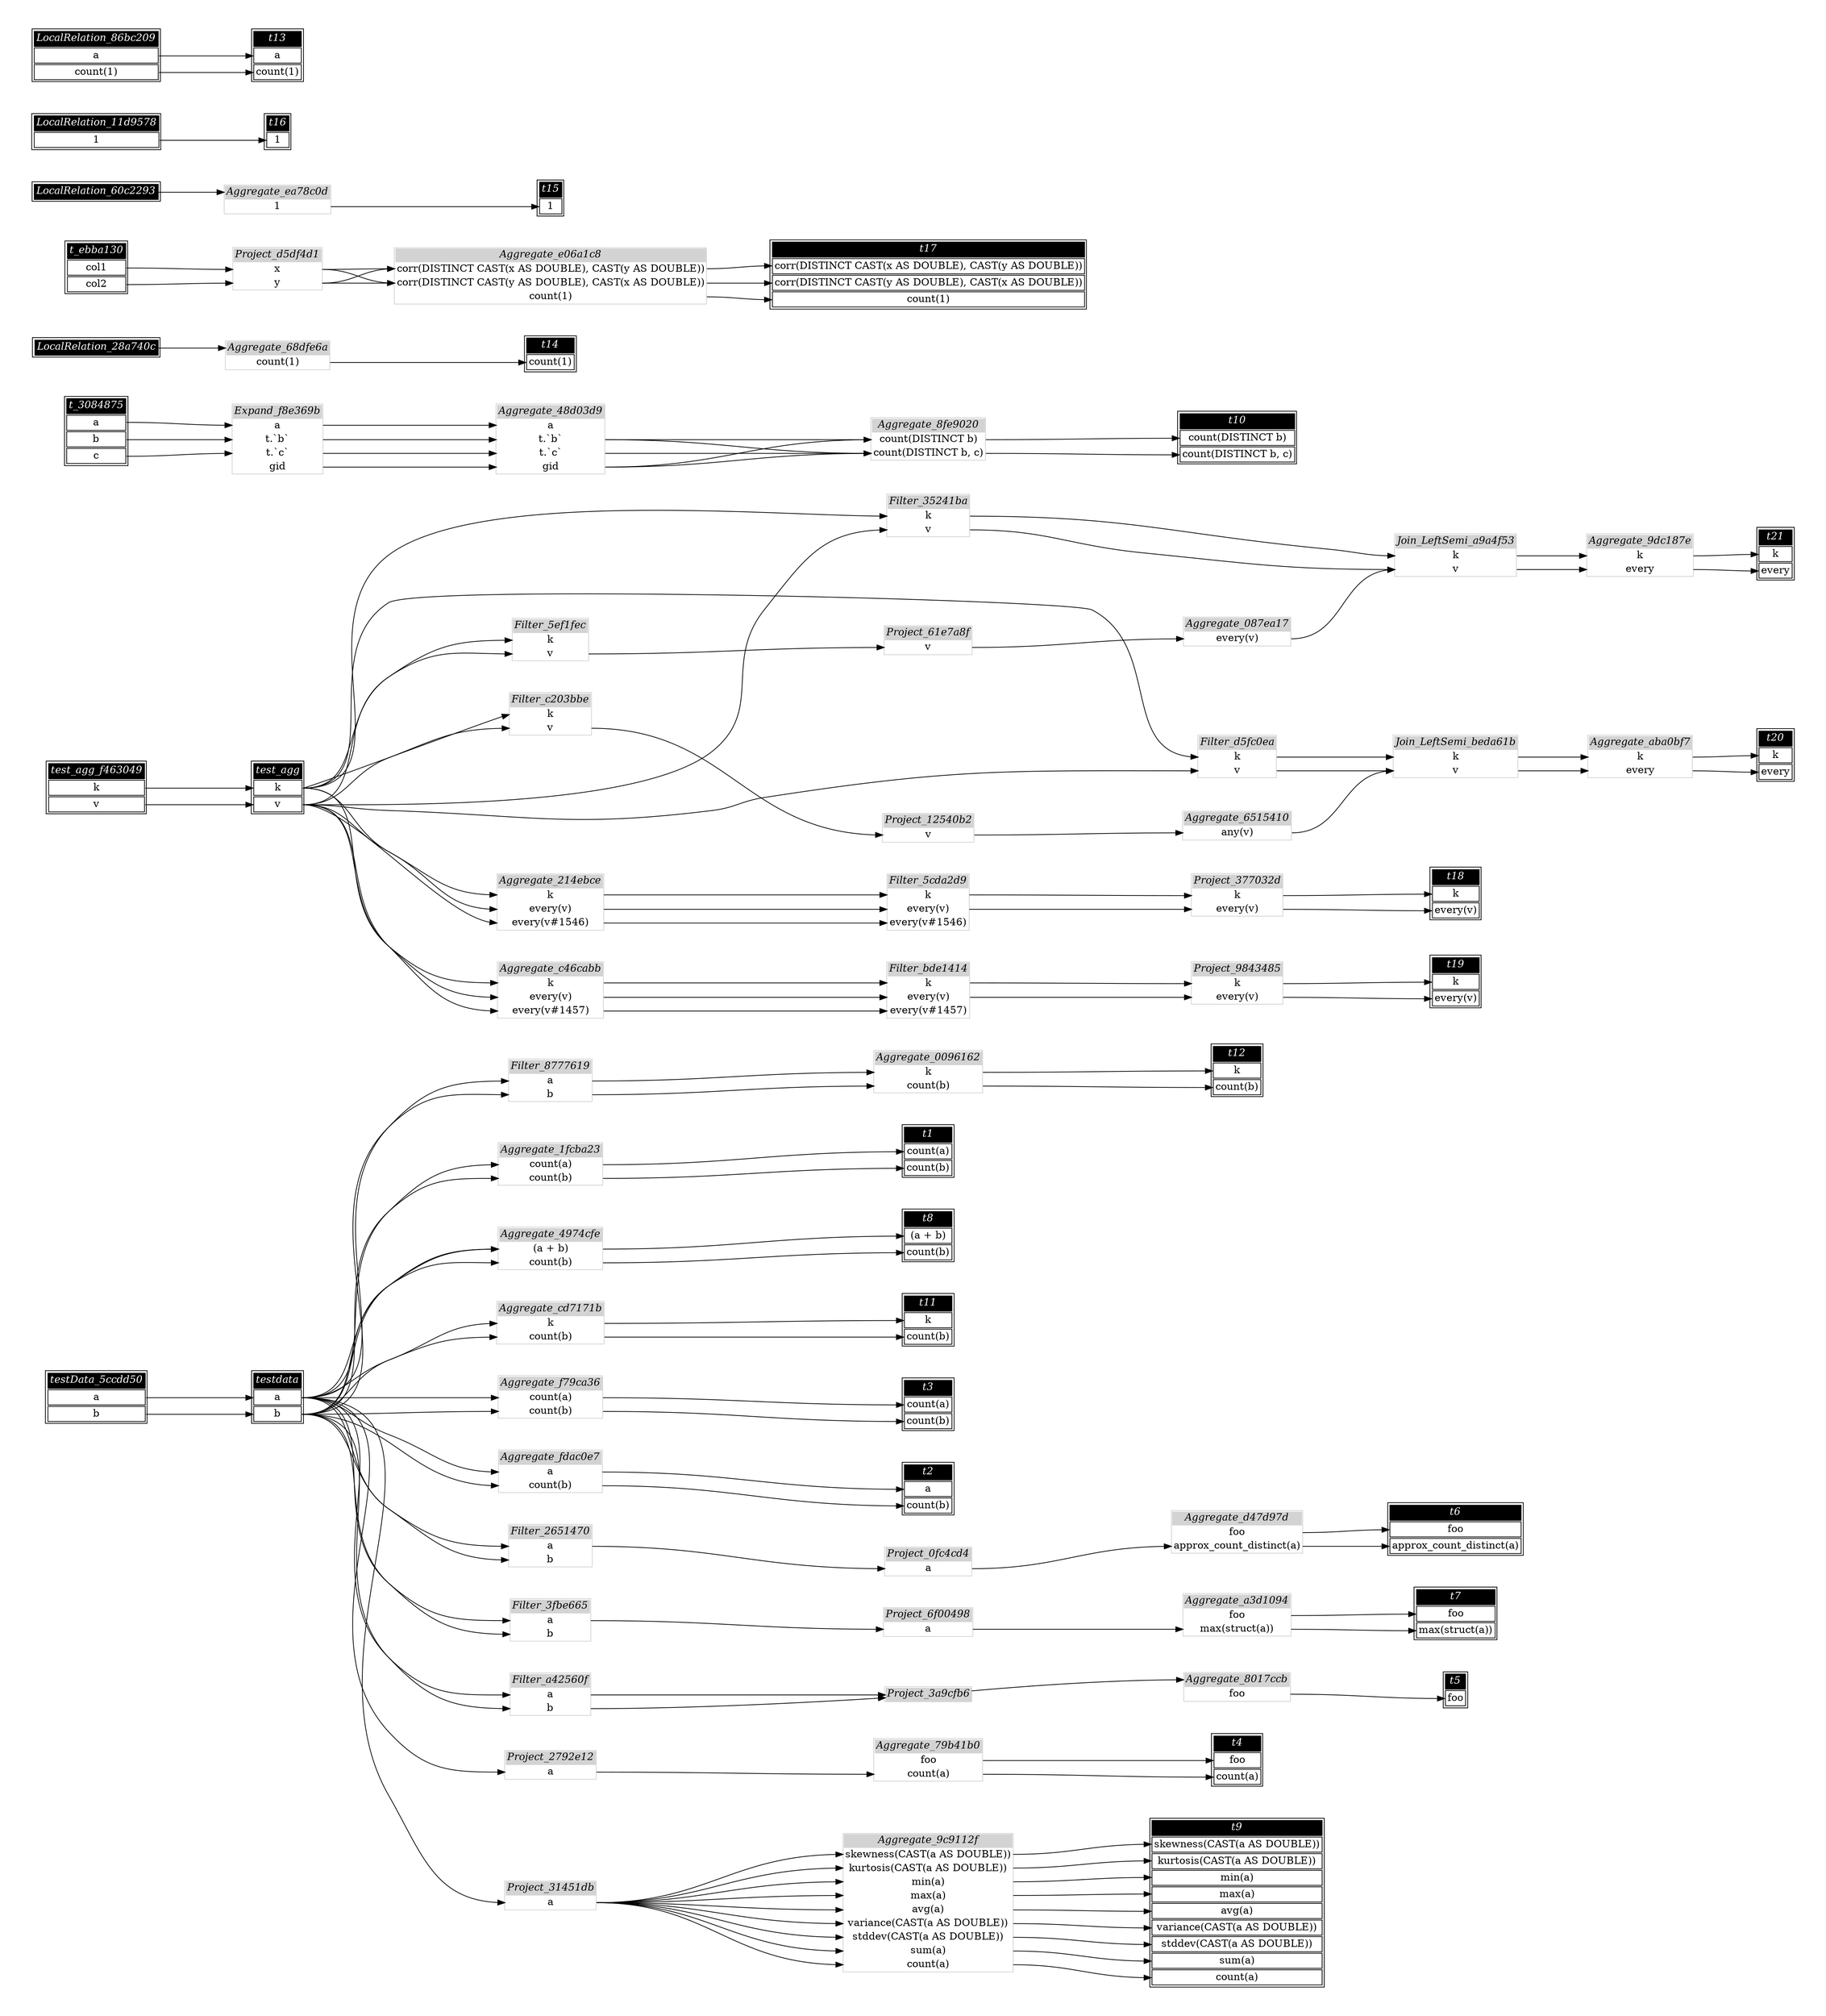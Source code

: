 // Automatically generated by SQLFlowTestSuite


digraph {
  graph [pad="0.5" nodesep="0.5" ranksep="1" fontname="Helvetica" rankdir=LR];
  node [shape=plaintext]

  
"Aggregate_0096162" [label=<
<table color="lightgray" border="1" cellborder="0" cellspacing="0">
  <tr><td bgcolor="lightgray" port="nodeName"><i>Aggregate_0096162</i></td></tr>
  <tr><td port="0">k</td></tr>
<tr><td port="1">count(b)</td></tr>
</table>>];
     

"Aggregate_087ea17" [label=<
<table color="lightgray" border="1" cellborder="0" cellspacing="0">
  <tr><td bgcolor="lightgray" port="nodeName"><i>Aggregate_087ea17</i></td></tr>
  <tr><td port="0">every(v)</td></tr>
</table>>];
     

"Aggregate_1fcba23" [label=<
<table color="lightgray" border="1" cellborder="0" cellspacing="0">
  <tr><td bgcolor="lightgray" port="nodeName"><i>Aggregate_1fcba23</i></td></tr>
  <tr><td port="0">count(a)</td></tr>
<tr><td port="1">count(b)</td></tr>
</table>>];
     

"Aggregate_214ebce" [label=<
<table color="lightgray" border="1" cellborder="0" cellspacing="0">
  <tr><td bgcolor="lightgray" port="nodeName"><i>Aggregate_214ebce</i></td></tr>
  <tr><td port="0">k</td></tr>
<tr><td port="1">every(v)</td></tr>
<tr><td port="2">every(v#1546)</td></tr>
</table>>];
     

"Aggregate_48d03d9" [label=<
<table color="lightgray" border="1" cellborder="0" cellspacing="0">
  <tr><td bgcolor="lightgray" port="nodeName"><i>Aggregate_48d03d9</i></td></tr>
  <tr><td port="0">a</td></tr>
<tr><td port="1">t.`b`</td></tr>
<tr><td port="2">t.`c`</td></tr>
<tr><td port="3">gid</td></tr>
</table>>];
     

"Aggregate_4974cfe" [label=<
<table color="lightgray" border="1" cellborder="0" cellspacing="0">
  <tr><td bgcolor="lightgray" port="nodeName"><i>Aggregate_4974cfe</i></td></tr>
  <tr><td port="0">(a + b)</td></tr>
<tr><td port="1">count(b)</td></tr>
</table>>];
     

"Aggregate_6515410" [label=<
<table color="lightgray" border="1" cellborder="0" cellspacing="0">
  <tr><td bgcolor="lightgray" port="nodeName"><i>Aggregate_6515410</i></td></tr>
  <tr><td port="0">any(v)</td></tr>
</table>>];
     

"Aggregate_68dfe6a" [label=<
<table color="lightgray" border="1" cellborder="0" cellspacing="0">
  <tr><td bgcolor="lightgray" port="nodeName"><i>Aggregate_68dfe6a</i></td></tr>
  <tr><td port="0">count(1)</td></tr>
</table>>];
     

"Aggregate_79b41b0" [label=<
<table color="lightgray" border="1" cellborder="0" cellspacing="0">
  <tr><td bgcolor="lightgray" port="nodeName"><i>Aggregate_79b41b0</i></td></tr>
  <tr><td port="0">foo</td></tr>
<tr><td port="1">count(a)</td></tr>
</table>>];
     

"Aggregate_8017ccb" [label=<
<table color="lightgray" border="1" cellborder="0" cellspacing="0">
  <tr><td bgcolor="lightgray" port="nodeName"><i>Aggregate_8017ccb</i></td></tr>
  <tr><td port="0">foo</td></tr>
</table>>];
     

"Aggregate_8fe9020" [label=<
<table color="lightgray" border="1" cellborder="0" cellspacing="0">
  <tr><td bgcolor="lightgray" port="nodeName"><i>Aggregate_8fe9020</i></td></tr>
  <tr><td port="0">count(DISTINCT b)</td></tr>
<tr><td port="1">count(DISTINCT b, c)</td></tr>
</table>>];
     

"Aggregate_9c9112f" [label=<
<table color="lightgray" border="1" cellborder="0" cellspacing="0">
  <tr><td bgcolor="lightgray" port="nodeName"><i>Aggregate_9c9112f</i></td></tr>
  <tr><td port="0">skewness(CAST(a AS DOUBLE))</td></tr>
<tr><td port="1">kurtosis(CAST(a AS DOUBLE))</td></tr>
<tr><td port="2">min(a)</td></tr>
<tr><td port="3">max(a)</td></tr>
<tr><td port="4">avg(a)</td></tr>
<tr><td port="5">variance(CAST(a AS DOUBLE))</td></tr>
<tr><td port="6">stddev(CAST(a AS DOUBLE))</td></tr>
<tr><td port="7">sum(a)</td></tr>
<tr><td port="8">count(a)</td></tr>
</table>>];
     

"Aggregate_9dc187e" [label=<
<table color="lightgray" border="1" cellborder="0" cellspacing="0">
  <tr><td bgcolor="lightgray" port="nodeName"><i>Aggregate_9dc187e</i></td></tr>
  <tr><td port="0">k</td></tr>
<tr><td port="1">every</td></tr>
</table>>];
     

"Aggregate_a3d1094" [label=<
<table color="lightgray" border="1" cellborder="0" cellspacing="0">
  <tr><td bgcolor="lightgray" port="nodeName"><i>Aggregate_a3d1094</i></td></tr>
  <tr><td port="0">foo</td></tr>
<tr><td port="1">max(struct(a))</td></tr>
</table>>];
     

"Aggregate_aba0bf7" [label=<
<table color="lightgray" border="1" cellborder="0" cellspacing="0">
  <tr><td bgcolor="lightgray" port="nodeName"><i>Aggregate_aba0bf7</i></td></tr>
  <tr><td port="0">k</td></tr>
<tr><td port="1">every</td></tr>
</table>>];
     

"Aggregate_c46cabb" [label=<
<table color="lightgray" border="1" cellborder="0" cellspacing="0">
  <tr><td bgcolor="lightgray" port="nodeName"><i>Aggregate_c46cabb</i></td></tr>
  <tr><td port="0">k</td></tr>
<tr><td port="1">every(v)</td></tr>
<tr><td port="2">every(v#1457)</td></tr>
</table>>];
     

"Aggregate_cd7171b" [label=<
<table color="lightgray" border="1" cellborder="0" cellspacing="0">
  <tr><td bgcolor="lightgray" port="nodeName"><i>Aggregate_cd7171b</i></td></tr>
  <tr><td port="0">k</td></tr>
<tr><td port="1">count(b)</td></tr>
</table>>];
     

"Aggregate_d47d97d" [label=<
<table color="lightgray" border="1" cellborder="0" cellspacing="0">
  <tr><td bgcolor="lightgray" port="nodeName"><i>Aggregate_d47d97d</i></td></tr>
  <tr><td port="0">foo</td></tr>
<tr><td port="1">approx_count_distinct(a)</td></tr>
</table>>];
     

"Aggregate_e06a1c8" [label=<
<table color="lightgray" border="1" cellborder="0" cellspacing="0">
  <tr><td bgcolor="lightgray" port="nodeName"><i>Aggregate_e06a1c8</i></td></tr>
  <tr><td port="0">corr(DISTINCT CAST(x AS DOUBLE), CAST(y AS DOUBLE))</td></tr>
<tr><td port="1">corr(DISTINCT CAST(y AS DOUBLE), CAST(x AS DOUBLE))</td></tr>
<tr><td port="2">count(1)</td></tr>
</table>>];
     

"Aggregate_ea78c0d" [label=<
<table color="lightgray" border="1" cellborder="0" cellspacing="0">
  <tr><td bgcolor="lightgray" port="nodeName"><i>Aggregate_ea78c0d</i></td></tr>
  <tr><td port="0">1</td></tr>
</table>>];
     

"Aggregate_f79ca36" [label=<
<table color="lightgray" border="1" cellborder="0" cellspacing="0">
  <tr><td bgcolor="lightgray" port="nodeName"><i>Aggregate_f79ca36</i></td></tr>
  <tr><td port="0">count(a)</td></tr>
<tr><td port="1">count(b)</td></tr>
</table>>];
     

"Aggregate_fdac0e7" [label=<
<table color="lightgray" border="1" cellborder="0" cellspacing="0">
  <tr><td bgcolor="lightgray" port="nodeName"><i>Aggregate_fdac0e7</i></td></tr>
  <tr><td port="0">a</td></tr>
<tr><td port="1">count(b)</td></tr>
</table>>];
     

"Expand_f8e369b" [label=<
<table color="lightgray" border="1" cellborder="0" cellspacing="0">
  <tr><td bgcolor="lightgray" port="nodeName"><i>Expand_f8e369b</i></td></tr>
  <tr><td port="0">a</td></tr>
<tr><td port="1">t.`b`</td></tr>
<tr><td port="2">t.`c`</td></tr>
<tr><td port="3">gid</td></tr>
</table>>];
     

"Filter_2651470" [label=<
<table color="lightgray" border="1" cellborder="0" cellspacing="0">
  <tr><td bgcolor="lightgray" port="nodeName"><i>Filter_2651470</i></td></tr>
  <tr><td port="0">a</td></tr>
<tr><td port="1">b</td></tr>
</table>>];
     

"Filter_35241ba" [label=<
<table color="lightgray" border="1" cellborder="0" cellspacing="0">
  <tr><td bgcolor="lightgray" port="nodeName"><i>Filter_35241ba</i></td></tr>
  <tr><td port="0">k</td></tr>
<tr><td port="1">v</td></tr>
</table>>];
     

"Filter_3fbe665" [label=<
<table color="lightgray" border="1" cellborder="0" cellspacing="0">
  <tr><td bgcolor="lightgray" port="nodeName"><i>Filter_3fbe665</i></td></tr>
  <tr><td port="0">a</td></tr>
<tr><td port="1">b</td></tr>
</table>>];
     

"Filter_5cda2d9" [label=<
<table color="lightgray" border="1" cellborder="0" cellspacing="0">
  <tr><td bgcolor="lightgray" port="nodeName"><i>Filter_5cda2d9</i></td></tr>
  <tr><td port="0">k</td></tr>
<tr><td port="1">every(v)</td></tr>
<tr><td port="2">every(v#1546)</td></tr>
</table>>];
     

"Filter_5ef1fec" [label=<
<table color="lightgray" border="1" cellborder="0" cellspacing="0">
  <tr><td bgcolor="lightgray" port="nodeName"><i>Filter_5ef1fec</i></td></tr>
  <tr><td port="0">k</td></tr>
<tr><td port="1">v</td></tr>
</table>>];
     

"Filter_8777619" [label=<
<table color="lightgray" border="1" cellborder="0" cellspacing="0">
  <tr><td bgcolor="lightgray" port="nodeName"><i>Filter_8777619</i></td></tr>
  <tr><td port="0">a</td></tr>
<tr><td port="1">b</td></tr>
</table>>];
     

"Filter_a42560f" [label=<
<table color="lightgray" border="1" cellborder="0" cellspacing="0">
  <tr><td bgcolor="lightgray" port="nodeName"><i>Filter_a42560f</i></td></tr>
  <tr><td port="0">a</td></tr>
<tr><td port="1">b</td></tr>
</table>>];
     

"Filter_bde1414" [label=<
<table color="lightgray" border="1" cellborder="0" cellspacing="0">
  <tr><td bgcolor="lightgray" port="nodeName"><i>Filter_bde1414</i></td></tr>
  <tr><td port="0">k</td></tr>
<tr><td port="1">every(v)</td></tr>
<tr><td port="2">every(v#1457)</td></tr>
</table>>];
     

"Filter_c203bbe" [label=<
<table color="lightgray" border="1" cellborder="0" cellspacing="0">
  <tr><td bgcolor="lightgray" port="nodeName"><i>Filter_c203bbe</i></td></tr>
  <tr><td port="0">k</td></tr>
<tr><td port="1">v</td></tr>
</table>>];
     

"Filter_d5fc0ea" [label=<
<table color="lightgray" border="1" cellborder="0" cellspacing="0">
  <tr><td bgcolor="lightgray" port="nodeName"><i>Filter_d5fc0ea</i></td></tr>
  <tr><td port="0">k</td></tr>
<tr><td port="1">v</td></tr>
</table>>];
     

"Join_LeftSemi_a9a4f53" [label=<
<table color="lightgray" border="1" cellborder="0" cellspacing="0">
  <tr><td bgcolor="lightgray" port="nodeName"><i>Join_LeftSemi_a9a4f53</i></td></tr>
  <tr><td port="0">k</td></tr>
<tr><td port="1">v</td></tr>
</table>>];
     

"Join_LeftSemi_beda61b" [label=<
<table color="lightgray" border="1" cellborder="0" cellspacing="0">
  <tr><td bgcolor="lightgray" port="nodeName"><i>Join_LeftSemi_beda61b</i></td></tr>
  <tr><td port="0">k</td></tr>
<tr><td port="1">v</td></tr>
</table>>];
     

"LocalRelation_11d9578" [color="black" label=<
<table>
  <tr><td bgcolor="black" port="nodeName"><i><font color="white">LocalRelation_11d9578</font></i></td></tr>
  <tr><td port="0">1</td></tr>
</table>>];
     

"LocalRelation_28a740c" [color="black" label=<
<table>
  <tr><td bgcolor="black" port="nodeName"><i><font color="white">LocalRelation_28a740c</font></i></td></tr>
  
</table>>];
     

"LocalRelation_60c2293" [color="black" label=<
<table>
  <tr><td bgcolor="black" port="nodeName"><i><font color="white">LocalRelation_60c2293</font></i></td></tr>
  
</table>>];
     

"LocalRelation_86bc209" [color="black" label=<
<table>
  <tr><td bgcolor="black" port="nodeName"><i><font color="white">LocalRelation_86bc209</font></i></td></tr>
  <tr><td port="0">a</td></tr>
<tr><td port="1">count(1)</td></tr>
</table>>];
     

"Project_0fc4cd4" [label=<
<table color="lightgray" border="1" cellborder="0" cellspacing="0">
  <tr><td bgcolor="lightgray" port="nodeName"><i>Project_0fc4cd4</i></td></tr>
  <tr><td port="0">a</td></tr>
</table>>];
     

"Project_12540b2" [label=<
<table color="lightgray" border="1" cellborder="0" cellspacing="0">
  <tr><td bgcolor="lightgray" port="nodeName"><i>Project_12540b2</i></td></tr>
  <tr><td port="0">v</td></tr>
</table>>];
     

"Project_2792e12" [label=<
<table color="lightgray" border="1" cellborder="0" cellspacing="0">
  <tr><td bgcolor="lightgray" port="nodeName"><i>Project_2792e12</i></td></tr>
  <tr><td port="0">a</td></tr>
</table>>];
     

"Project_31451db" [label=<
<table color="lightgray" border="1" cellborder="0" cellspacing="0">
  <tr><td bgcolor="lightgray" port="nodeName"><i>Project_31451db</i></td></tr>
  <tr><td port="0">a</td></tr>
</table>>];
     

"Project_377032d" [label=<
<table color="lightgray" border="1" cellborder="0" cellspacing="0">
  <tr><td bgcolor="lightgray" port="nodeName"><i>Project_377032d</i></td></tr>
  <tr><td port="0">k</td></tr>
<tr><td port="1">every(v)</td></tr>
</table>>];
     

"Project_3a9cfb6" [label=<
<table color="lightgray" border="1" cellborder="0" cellspacing="0">
  <tr><td bgcolor="lightgray" port="nodeName"><i>Project_3a9cfb6</i></td></tr>
  
</table>>];
     

"Project_61e7a8f" [label=<
<table color="lightgray" border="1" cellborder="0" cellspacing="0">
  <tr><td bgcolor="lightgray" port="nodeName"><i>Project_61e7a8f</i></td></tr>
  <tr><td port="0">v</td></tr>
</table>>];
     

"Project_6f00498" [label=<
<table color="lightgray" border="1" cellborder="0" cellspacing="0">
  <tr><td bgcolor="lightgray" port="nodeName"><i>Project_6f00498</i></td></tr>
  <tr><td port="0">a</td></tr>
</table>>];
     

"Project_9843485" [label=<
<table color="lightgray" border="1" cellborder="0" cellspacing="0">
  <tr><td bgcolor="lightgray" port="nodeName"><i>Project_9843485</i></td></tr>
  <tr><td port="0">k</td></tr>
<tr><td port="1">every(v)</td></tr>
</table>>];
     

"Project_d5df4d1" [label=<
<table color="lightgray" border="1" cellborder="0" cellspacing="0">
  <tr><td bgcolor="lightgray" port="nodeName"><i>Project_d5df4d1</i></td></tr>
  <tr><td port="0">x</td></tr>
<tr><td port="1">y</td></tr>
</table>>];
     

"t1" [color="black" label=<
<table>
  <tr><td bgcolor="black" port="nodeName"><i><font color="white">t1</font></i></td></tr>
  <tr><td port="0">count(a)</td></tr>
<tr><td port="1">count(b)</td></tr>
</table>>];
     

"t10" [color="black" label=<
<table>
  <tr><td bgcolor="black" port="nodeName"><i><font color="white">t10</font></i></td></tr>
  <tr><td port="0">count(DISTINCT b)</td></tr>
<tr><td port="1">count(DISTINCT b, c)</td></tr>
</table>>];
     

"t11" [color="black" label=<
<table>
  <tr><td bgcolor="black" port="nodeName"><i><font color="white">t11</font></i></td></tr>
  <tr><td port="0">k</td></tr>
<tr><td port="1">count(b)</td></tr>
</table>>];
     

"t12" [color="black" label=<
<table>
  <tr><td bgcolor="black" port="nodeName"><i><font color="white">t12</font></i></td></tr>
  <tr><td port="0">k</td></tr>
<tr><td port="1">count(b)</td></tr>
</table>>];
     

"t13" [color="black" label=<
<table>
  <tr><td bgcolor="black" port="nodeName"><i><font color="white">t13</font></i></td></tr>
  <tr><td port="0">a</td></tr>
<tr><td port="1">count(1)</td></tr>
</table>>];
     

"t14" [color="black" label=<
<table>
  <tr><td bgcolor="black" port="nodeName"><i><font color="white">t14</font></i></td></tr>
  <tr><td port="0">count(1)</td></tr>
</table>>];
     

"t15" [color="black" label=<
<table>
  <tr><td bgcolor="black" port="nodeName"><i><font color="white">t15</font></i></td></tr>
  <tr><td port="0">1</td></tr>
</table>>];
     

"t16" [color="black" label=<
<table>
  <tr><td bgcolor="black" port="nodeName"><i><font color="white">t16</font></i></td></tr>
  <tr><td port="0">1</td></tr>
</table>>];
     

"t17" [color="black" label=<
<table>
  <tr><td bgcolor="black" port="nodeName"><i><font color="white">t17</font></i></td></tr>
  <tr><td port="0">corr(DISTINCT CAST(x AS DOUBLE), CAST(y AS DOUBLE))</td></tr>
<tr><td port="1">corr(DISTINCT CAST(y AS DOUBLE), CAST(x AS DOUBLE))</td></tr>
<tr><td port="2">count(1)</td></tr>
</table>>];
     

"t18" [color="black" label=<
<table>
  <tr><td bgcolor="black" port="nodeName"><i><font color="white">t18</font></i></td></tr>
  <tr><td port="0">k</td></tr>
<tr><td port="1">every(v)</td></tr>
</table>>];
     

"t19" [color="black" label=<
<table>
  <tr><td bgcolor="black" port="nodeName"><i><font color="white">t19</font></i></td></tr>
  <tr><td port="0">k</td></tr>
<tr><td port="1">every(v)</td></tr>
</table>>];
     

"t2" [color="black" label=<
<table>
  <tr><td bgcolor="black" port="nodeName"><i><font color="white">t2</font></i></td></tr>
  <tr><td port="0">a</td></tr>
<tr><td port="1">count(b)</td></tr>
</table>>];
     

"t20" [color="black" label=<
<table>
  <tr><td bgcolor="black" port="nodeName"><i><font color="white">t20</font></i></td></tr>
  <tr><td port="0">k</td></tr>
<tr><td port="1">every</td></tr>
</table>>];
     

"t21" [color="black" label=<
<table>
  <tr><td bgcolor="black" port="nodeName"><i><font color="white">t21</font></i></td></tr>
  <tr><td port="0">k</td></tr>
<tr><td port="1">every</td></tr>
</table>>];
     

"t3" [color="black" label=<
<table>
  <tr><td bgcolor="black" port="nodeName"><i><font color="white">t3</font></i></td></tr>
  <tr><td port="0">count(a)</td></tr>
<tr><td port="1">count(b)</td></tr>
</table>>];
     

"t4" [color="black" label=<
<table>
  <tr><td bgcolor="black" port="nodeName"><i><font color="white">t4</font></i></td></tr>
  <tr><td port="0">foo</td></tr>
<tr><td port="1">count(a)</td></tr>
</table>>];
     

"t5" [color="black" label=<
<table>
  <tr><td bgcolor="black" port="nodeName"><i><font color="white">t5</font></i></td></tr>
  <tr><td port="0">foo</td></tr>
</table>>];
     

"t6" [color="black" label=<
<table>
  <tr><td bgcolor="black" port="nodeName"><i><font color="white">t6</font></i></td></tr>
  <tr><td port="0">foo</td></tr>
<tr><td port="1">approx_count_distinct(a)</td></tr>
</table>>];
     

"t7" [color="black" label=<
<table>
  <tr><td bgcolor="black" port="nodeName"><i><font color="white">t7</font></i></td></tr>
  <tr><td port="0">foo</td></tr>
<tr><td port="1">max(struct(a))</td></tr>
</table>>];
     

"t8" [color="black" label=<
<table>
  <tr><td bgcolor="black" port="nodeName"><i><font color="white">t8</font></i></td></tr>
  <tr><td port="0">(a + b)</td></tr>
<tr><td port="1">count(b)</td></tr>
</table>>];
     

"t9" [color="black" label=<
<table>
  <tr><td bgcolor="black" port="nodeName"><i><font color="white">t9</font></i></td></tr>
  <tr><td port="0">skewness(CAST(a AS DOUBLE))</td></tr>
<tr><td port="1">kurtosis(CAST(a AS DOUBLE))</td></tr>
<tr><td port="2">min(a)</td></tr>
<tr><td port="3">max(a)</td></tr>
<tr><td port="4">avg(a)</td></tr>
<tr><td port="5">variance(CAST(a AS DOUBLE))</td></tr>
<tr><td port="6">stddev(CAST(a AS DOUBLE))</td></tr>
<tr><td port="7">sum(a)</td></tr>
<tr><td port="8">count(a)</td></tr>
</table>>];
     

"t_3084875" [color="black" label=<
<table>
  <tr><td bgcolor="black" port="nodeName"><i><font color="white">t_3084875</font></i></td></tr>
  <tr><td port="0">a</td></tr>
<tr><td port="1">b</td></tr>
<tr><td port="2">c</td></tr>
</table>>];
     

"t_ebba130" [color="black" label=<
<table>
  <tr><td bgcolor="black" port="nodeName"><i><font color="white">t_ebba130</font></i></td></tr>
  <tr><td port="0">col1</td></tr>
<tr><td port="1">col2</td></tr>
</table>>];
     

"testData_5ccdd50" [color="black" label=<
<table>
  <tr><td bgcolor="black" port="nodeName"><i><font color="white">testData_5ccdd50</font></i></td></tr>
  <tr><td port="0">a</td></tr>
<tr><td port="1">b</td></tr>
</table>>];
     

"test_agg" [color="black" label=<
<table>
  <tr><td bgcolor="black" port="nodeName"><i><font color="white">test_agg</font></i></td></tr>
  <tr><td port="0">k</td></tr>
<tr><td port="1">v</td></tr>
</table>>];
     

"test_agg_f463049" [color="black" label=<
<table>
  <tr><td bgcolor="black" port="nodeName"><i><font color="white">test_agg_f463049</font></i></td></tr>
  <tr><td port="0">k</td></tr>
<tr><td port="1">v</td></tr>
</table>>];
     

"testdata" [color="black" label=<
<table>
  <tr><td bgcolor="black" port="nodeName"><i><font color="white">testdata</font></i></td></tr>
  <tr><td port="0">a</td></tr>
<tr><td port="1">b</td></tr>
</table>>];
     
  "Aggregate_0096162":0 -> "t12":0;
"Aggregate_0096162":1 -> "t12":1;
"Aggregate_087ea17":0 -> "Join_LeftSemi_a9a4f53":1;
"Aggregate_1fcba23":0 -> "t1":0;
"Aggregate_1fcba23":1 -> "t1":1;
"Aggregate_214ebce":0 -> "Filter_5cda2d9":0;
"Aggregate_214ebce":1 -> "Filter_5cda2d9":1;
"Aggregate_214ebce":2 -> "Filter_5cda2d9":2;
"Aggregate_48d03d9":1 -> "Aggregate_8fe9020":0;
"Aggregate_48d03d9":1 -> "Aggregate_8fe9020":1;
"Aggregate_48d03d9":2 -> "Aggregate_8fe9020":1;
"Aggregate_48d03d9":3 -> "Aggregate_8fe9020":0;
"Aggregate_48d03d9":3 -> "Aggregate_8fe9020":1;
"Aggregate_4974cfe":0 -> "t8":0;
"Aggregate_4974cfe":1 -> "t8":1;
"Aggregate_6515410":0 -> "Join_LeftSemi_beda61b":1;
"Aggregate_68dfe6a":0 -> "t14":0;
"Aggregate_79b41b0":0 -> "t4":0;
"Aggregate_79b41b0":1 -> "t4":1;
"Aggregate_8017ccb":0 -> "t5":0;
"Aggregate_8fe9020":0 -> "t10":0;
"Aggregate_8fe9020":1 -> "t10":1;
"Aggregate_9c9112f":0 -> "t9":0;
"Aggregate_9c9112f":1 -> "t9":1;
"Aggregate_9c9112f":2 -> "t9":2;
"Aggregate_9c9112f":3 -> "t9":3;
"Aggregate_9c9112f":4 -> "t9":4;
"Aggregate_9c9112f":5 -> "t9":5;
"Aggregate_9c9112f":6 -> "t9":6;
"Aggregate_9c9112f":7 -> "t9":7;
"Aggregate_9c9112f":8 -> "t9":8;
"Aggregate_9dc187e":0 -> "t21":0;
"Aggregate_9dc187e":1 -> "t21":1;
"Aggregate_a3d1094":0 -> "t7":0;
"Aggregate_a3d1094":1 -> "t7":1;
"Aggregate_aba0bf7":0 -> "t20":0;
"Aggregate_aba0bf7":1 -> "t20":1;
"Aggregate_c46cabb":0 -> "Filter_bde1414":0;
"Aggregate_c46cabb":1 -> "Filter_bde1414":1;
"Aggregate_c46cabb":2 -> "Filter_bde1414":2;
"Aggregate_cd7171b":0 -> "t11":0;
"Aggregate_cd7171b":1 -> "t11":1;
"Aggregate_d47d97d":0 -> "t6":0;
"Aggregate_d47d97d":1 -> "t6":1;
"Aggregate_e06a1c8":0 -> "t17":0;
"Aggregate_e06a1c8":1 -> "t17":1;
"Aggregate_e06a1c8":2 -> "t17":2;
"Aggregate_ea78c0d":0 -> "t15":0;
"Aggregate_f79ca36":0 -> "t3":0;
"Aggregate_f79ca36":1 -> "t3":1;
"Aggregate_fdac0e7":0 -> "t2":0;
"Aggregate_fdac0e7":1 -> "t2":1;
"Expand_f8e369b":0 -> "Aggregate_48d03d9":0;
"Expand_f8e369b":1 -> "Aggregate_48d03d9":1;
"Expand_f8e369b":2 -> "Aggregate_48d03d9":2;
"Expand_f8e369b":3 -> "Aggregate_48d03d9":3;
"Filter_2651470":0 -> "Project_0fc4cd4":0;
"Filter_35241ba":0 -> "Join_LeftSemi_a9a4f53":0;
"Filter_35241ba":1 -> "Join_LeftSemi_a9a4f53":1;
"Filter_3fbe665":0 -> "Project_6f00498":0;
"Filter_5cda2d9":0 -> "Project_377032d":0;
"Filter_5cda2d9":1 -> "Project_377032d":1;
"Filter_5ef1fec":1 -> "Project_61e7a8f":0;
"Filter_8777619":0 -> "Aggregate_0096162":0;
"Filter_8777619":1 -> "Aggregate_0096162":1;
"Filter_a42560f":0 -> "Project_3a9cfb6":nodeName;
"Filter_a42560f":1 -> "Project_3a9cfb6":nodeName;
"Filter_bde1414":0 -> "Project_9843485":0;
"Filter_bde1414":1 -> "Project_9843485":1;
"Filter_c203bbe":1 -> "Project_12540b2":0;
"Filter_d5fc0ea":0 -> "Join_LeftSemi_beda61b":0;
"Filter_d5fc0ea":1 -> "Join_LeftSemi_beda61b":1;
"Join_LeftSemi_a9a4f53":0 -> "Aggregate_9dc187e":0;
"Join_LeftSemi_a9a4f53":1 -> "Aggregate_9dc187e":1;
"Join_LeftSemi_beda61b":0 -> "Aggregate_aba0bf7":0;
"Join_LeftSemi_beda61b":1 -> "Aggregate_aba0bf7":1;
"LocalRelation_11d9578":0 -> "t16":0;
"LocalRelation_28a740c":nodeName -> "Aggregate_68dfe6a":nodeName;
"LocalRelation_60c2293":nodeName -> "Aggregate_ea78c0d":nodeName;
"LocalRelation_86bc209":0 -> "t13":0;
"LocalRelation_86bc209":1 -> "t13":1;
"Project_0fc4cd4":0 -> "Aggregate_d47d97d":1;
"Project_12540b2":0 -> "Aggregate_6515410":0;
"Project_2792e12":0 -> "Aggregate_79b41b0":1;
"Project_31451db":0 -> "Aggregate_9c9112f":0;
"Project_31451db":0 -> "Aggregate_9c9112f":1;
"Project_31451db":0 -> "Aggregate_9c9112f":2;
"Project_31451db":0 -> "Aggregate_9c9112f":3;
"Project_31451db":0 -> "Aggregate_9c9112f":4;
"Project_31451db":0 -> "Aggregate_9c9112f":5;
"Project_31451db":0 -> "Aggregate_9c9112f":6;
"Project_31451db":0 -> "Aggregate_9c9112f":7;
"Project_31451db":0 -> "Aggregate_9c9112f":8;
"Project_377032d":0 -> "t18":0;
"Project_377032d":1 -> "t18":1;
"Project_3a9cfb6":nodeName -> "Aggregate_8017ccb":nodeName;
"Project_61e7a8f":0 -> "Aggregate_087ea17":0;
"Project_6f00498":0 -> "Aggregate_a3d1094":1;
"Project_9843485":0 -> "t19":0;
"Project_9843485":1 -> "t19":1;
"Project_d5df4d1":0 -> "Aggregate_e06a1c8":0;
"Project_d5df4d1":0 -> "Aggregate_e06a1c8":1;
"Project_d5df4d1":1 -> "Aggregate_e06a1c8":0;
"Project_d5df4d1":1 -> "Aggregate_e06a1c8":1;
"t_3084875":0 -> "Expand_f8e369b":0;
"t_3084875":1 -> "Expand_f8e369b":1;
"t_3084875":2 -> "Expand_f8e369b":2;
"t_ebba130":0 -> "Project_d5df4d1":0;
"t_ebba130":1 -> "Project_d5df4d1":1;
"testData_5ccdd50":0 -> "testdata":0;
"testData_5ccdd50":1 -> "testdata":1;
"test_agg":0 -> "Aggregate_214ebce":0;
"test_agg":0 -> "Aggregate_c46cabb":0;
"test_agg":0 -> "Filter_35241ba":0;
"test_agg":0 -> "Filter_5ef1fec":0;
"test_agg":0 -> "Filter_c203bbe":0;
"test_agg":0 -> "Filter_d5fc0ea":0;
"test_agg":1 -> "Aggregate_214ebce":1;
"test_agg":1 -> "Aggregate_214ebce":2;
"test_agg":1 -> "Aggregate_c46cabb":1;
"test_agg":1 -> "Aggregate_c46cabb":2;
"test_agg":1 -> "Filter_35241ba":1;
"test_agg":1 -> "Filter_5ef1fec":1;
"test_agg":1 -> "Filter_c203bbe":1;
"test_agg":1 -> "Filter_d5fc0ea":1;
"test_agg_f463049":0 -> "test_agg":0;
"test_agg_f463049":1 -> "test_agg":1;
"testdata":0 -> "Aggregate_1fcba23":0;
"testdata":0 -> "Aggregate_4974cfe":0;
"testdata":0 -> "Aggregate_cd7171b":0;
"testdata":0 -> "Aggregate_f79ca36":0;
"testdata":0 -> "Aggregate_fdac0e7":0;
"testdata":0 -> "Filter_2651470":0;
"testdata":0 -> "Filter_3fbe665":0;
"testdata":0 -> "Filter_8777619":0;
"testdata":0 -> "Filter_a42560f":0;
"testdata":0 -> "Project_2792e12":0;
"testdata":0 -> "Project_31451db":0;
"testdata":1 -> "Aggregate_1fcba23":1;
"testdata":1 -> "Aggregate_4974cfe":0;
"testdata":1 -> "Aggregate_4974cfe":1;
"testdata":1 -> "Aggregate_cd7171b":1;
"testdata":1 -> "Aggregate_f79ca36":1;
"testdata":1 -> "Aggregate_fdac0e7":1;
"testdata":1 -> "Filter_2651470":1;
"testdata":1 -> "Filter_3fbe665":1;
"testdata":1 -> "Filter_8777619":1;
"testdata":1 -> "Filter_a42560f":1;
}
       